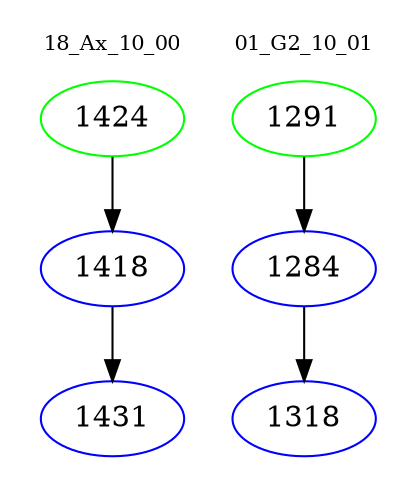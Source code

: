 digraph{
subgraph cluster_0 {
color = white
label = "18_Ax_10_00";
fontsize=10;
T0_1424 [label="1424", color="green"]
T0_1424 -> T0_1418 [color="black"]
T0_1418 [label="1418", color="blue"]
T0_1418 -> T0_1431 [color="black"]
T0_1431 [label="1431", color="blue"]
}
subgraph cluster_1 {
color = white
label = "01_G2_10_01";
fontsize=10;
T1_1291 [label="1291", color="green"]
T1_1291 -> T1_1284 [color="black"]
T1_1284 [label="1284", color="blue"]
T1_1284 -> T1_1318 [color="black"]
T1_1318 [label="1318", color="blue"]
}
}
